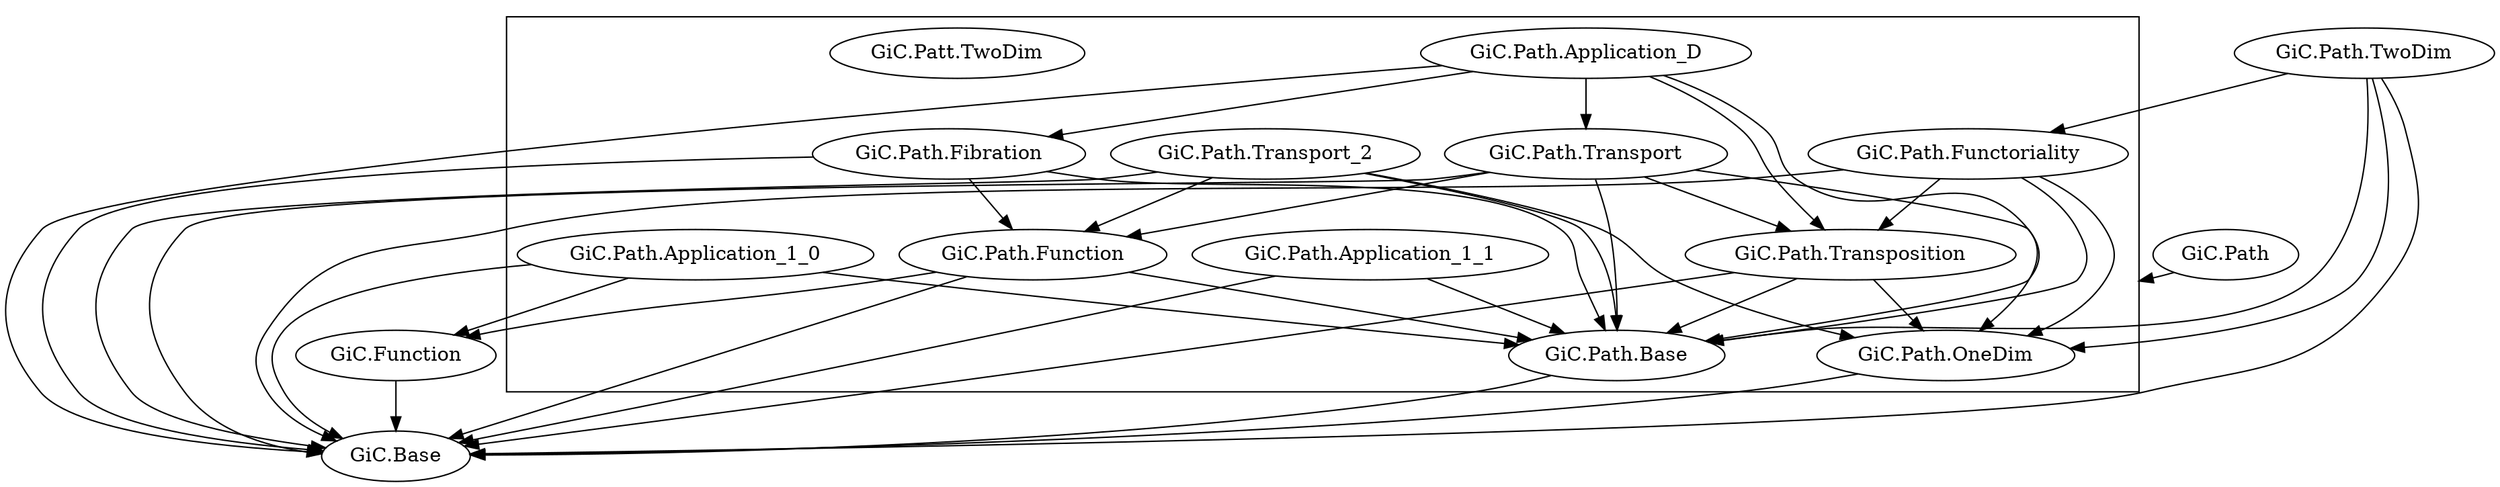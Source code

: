 digraph dependency_graph {
  compound = true;

  # GiC.Base

  # GiC.Function
  "GiC.Function" -> "GiC.Base";

  # GiC.Path.Base
  "GiC.Path.Base" -> "GiC.Base";

  # GiC.Path.Function
  "GiC.Path.Function" -> "GiC.Base";
  "GiC.Path.Function" -> "GiC.Function";
  "GiC.Path.Function" -> "GiC.Path.Base";

  # GiC.Path.OneDim
  "GiC.Path.OneDim" -> "GiC.Base";

  # GiC.Path.Transposition
  "GiC.Path.Transposition" -> "GiC.Base";
  "GiC.Path.Transposition" -> "GiC.Path.Base";
  "GiC.Path.Transposition" -> "GiC.Path.OneDim";

  # GiC.Path.Functoriality
  "GiC.Path.Functoriality" -> "GiC.Base";
  "GiC.Path.Functoriality" -> "GiC.Path.Base";
  "GiC.Path.Functoriality" -> "GiC.Path.OneDim";
  "GiC.Path.Functoriality" -> "GiC.Path.Transposition";

  # GiC.Path.TwoDim
  "GiC.Path.TwoDim" -> "GiC.Base";
  "GiC.Path.TwoDim" -> "GiC.Path.Base";
  "GiC.Path.TwoDim" -> "GiC.Path.OneDim";
  "GiC.Path.TwoDim" -> "GiC.Path.Functoriality";

  # GiC.Path.Application_1_0
  "GiC.Path.Application_1_0" -> "GiC.Base";
  "GiC.Path.Application_1_0" -> "GiC.Function";
  "GiC.Path.Application_1_0" -> "GiC.Path.Base";

  # GiC.Path.Application_1_1
  "GiC.Path.Application_1_1" -> "GiC.Base";
  "GiC.Path.Application_1_1" -> "GiC.Path.Base";

  # GiC.Path.Transport
  "GiC.Path.Transport" -> "GiC.Base";
  "GiC.Path.Transport" -> "GiC.Path.Base";
  "GiC.Path.Transport" -> "GiC.Path.Function";
  "GiC.Path.Transport" -> "GiC.Path.OneDim";
  "GiC.Path.Transport" -> "GiC.Path.Transposition";

  # GiC.Path.Fibration
  "GiC.Path.Fibration" -> "GiC.Base";
  "GiC.Path.Fibration" -> "GiC.Path.Base";
  "GiC.Path.Fibration" -> "GiC.Path.Function";

  # GiC.Path.Transport_2
  "GiC.Path.Transport_2" -> "GiC.Base";
  "GiC.Path.Transport_2" -> "GiC.Path.Base";
  "GiC.Path.Transport_2" -> "GiC.Path.Function";
  "GiC.Path.Transport_2" -> "GiC.Path.OneDim";

  # GiC.Path.Application_D
  "GiC.Path.Application_D" -> "GiC.Base";
  "GiC.Path.Application_D" -> "GiC.Path.Base";
  "GiC.Path.Application_D" -> "GiC.Path.Transposition";
  "GiC.Path.Application_D" -> "GiC.Path.Transport";
  "GiC.Path.Application_D" -> "GiC.Path.Fibration";

  # GiC.Path
  subgraph cluster_GiC_Path {
    "GiC.Path.Base";
    "GiC.Path.Function";
    "GiC.Path.OneDim";
    "GiC.Patt.TwoDim";
    "GiC.Path.Transposition";
    "GiC.Path.Functoriality";
    "GiC.Path.Application_1_0";
    "GiC.Path.Application_1_1";
    "GiC.Path.Transport";
    "GiC.Path.Fibration";
    "GiC.Path.Transport_2";
    "GiC.Path.Application_D";
  }

  "GiC.Path" -> "GiC.Path.Base" [lhead = cluster_GiC_Path];
}
